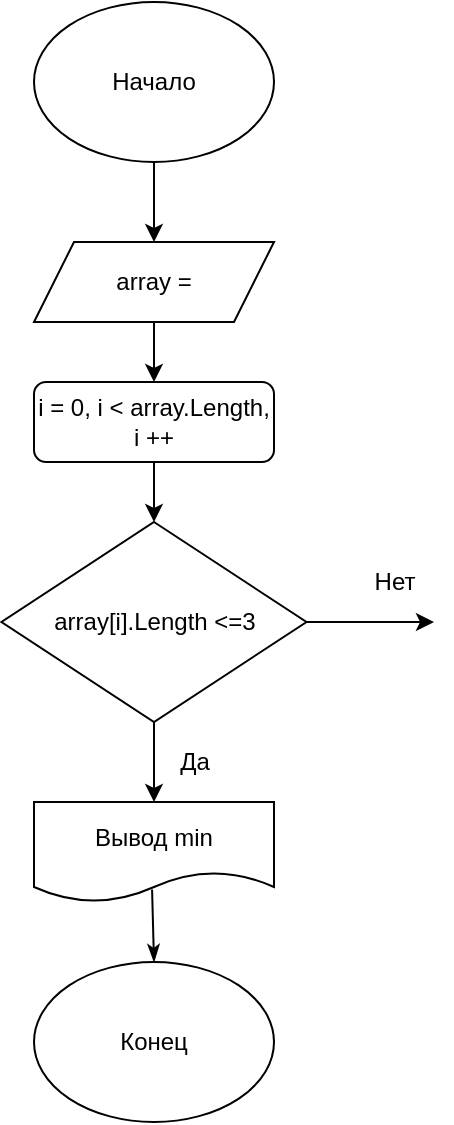 <mxfile version="17.5.0" type="device"><diagram id="Q4RJ7y86Uq4cEXHqYGH4" name="Page-1"><mxGraphModel dx="820" dy="453" grid="1" gridSize="10" guides="1" tooltips="1" connect="1" arrows="1" fold="1" page="1" pageScale="1" pageWidth="827" pageHeight="1169" math="0" shadow="0"><root><mxCell id="0"/><mxCell id="1" parent="0"/><mxCell id="AoC8MpwUoSiFK27d0DXC-3" value="" style="edgeStyle=orthogonalEdgeStyle;rounded=0;orthogonalLoop=1;jettySize=auto;html=1;" parent="1" source="AoC8MpwUoSiFK27d0DXC-1" target="AoC8MpwUoSiFK27d0DXC-2" edge="1"><mxGeometry relative="1" as="geometry"/></mxCell><mxCell id="AoC8MpwUoSiFK27d0DXC-1" value="Начало" style="ellipse;whiteSpace=wrap;html=1;" parent="1" vertex="1"><mxGeometry x="360" width="120" height="80" as="geometry"/></mxCell><mxCell id="UAyujfQKtzs02ytlgVdd-6" style="edgeStyle=orthogonalEdgeStyle;rounded=0;orthogonalLoop=1;jettySize=auto;html=1;exitX=0.5;exitY=1;exitDx=0;exitDy=0;entryX=0.5;entryY=0;entryDx=0;entryDy=0;" edge="1" parent="1" source="AoC8MpwUoSiFK27d0DXC-2" target="UAyujfQKtzs02ytlgVdd-4"><mxGeometry relative="1" as="geometry"/></mxCell><mxCell id="AoC8MpwUoSiFK27d0DXC-2" value="array =" style="shape=parallelogram;perimeter=parallelogramPerimeter;whiteSpace=wrap;html=1;fixedSize=1;" parent="1" vertex="1"><mxGeometry x="360" y="120" width="120" height="40" as="geometry"/></mxCell><mxCell id="AoC8MpwUoSiFK27d0DXC-19" style="edgeStyle=orthogonalEdgeStyle;rounded=0;orthogonalLoop=1;jettySize=auto;html=1;exitX=0.5;exitY=1;exitDx=0;exitDy=0;" parent="1" source="AoC8MpwUoSiFK27d0DXC-12" edge="1"><mxGeometry relative="1" as="geometry"><mxPoint x="420" y="400" as="targetPoint"/></mxGeometry></mxCell><mxCell id="AoC8MpwUoSiFK27d0DXC-20" style="edgeStyle=orthogonalEdgeStyle;rounded=0;orthogonalLoop=1;jettySize=auto;html=1;exitX=1;exitY=0.5;exitDx=0;exitDy=0;" parent="1" source="AoC8MpwUoSiFK27d0DXC-12" edge="1"><mxGeometry relative="1" as="geometry"><mxPoint x="560" y="310" as="targetPoint"/></mxGeometry></mxCell><mxCell id="AoC8MpwUoSiFK27d0DXC-12" value="array[i].Length &amp;lt;=3" style="rhombus;whiteSpace=wrap;html=1;" parent="1" vertex="1"><mxGeometry x="343.75" y="260" width="152.5" height="100" as="geometry"/></mxCell><mxCell id="AoC8MpwUoSiFK27d0DXC-22" value="Нет" style="text;html=1;align=center;verticalAlign=middle;resizable=0;points=[];autosize=1;strokeColor=none;fillColor=none;" parent="1" vertex="1"><mxGeometry x="520" y="280" width="40" height="20" as="geometry"/></mxCell><mxCell id="AoC8MpwUoSiFK27d0DXC-24" value="Да" style="text;html=1;align=center;verticalAlign=middle;resizable=0;points=[];autosize=1;strokeColor=none;fillColor=none;" parent="1" vertex="1"><mxGeometry x="425" y="370" width="30" height="20" as="geometry"/></mxCell><mxCell id="AoC8MpwUoSiFK27d0DXC-48" style="rounded=0;orthogonalLoop=1;jettySize=auto;html=1;startArrow=none;startFill=0;endArrow=classicThin;endFill=1;exitX=0.492;exitY=0.875;exitDx=0;exitDy=0;exitPerimeter=0;entryX=0.5;entryY=0;entryDx=0;entryDy=0;" parent="1" source="AoC8MpwUoSiFK27d0DXC-44" edge="1" target="AoC8MpwUoSiFK27d0DXC-49"><mxGeometry relative="1" as="geometry"><mxPoint x="450" y="460" as="targetPoint"/></mxGeometry></mxCell><mxCell id="AoC8MpwUoSiFK27d0DXC-44" value="Вывод min" style="shape=document;whiteSpace=wrap;html=1;boundedLbl=1;" parent="1" vertex="1"><mxGeometry x="360" y="400" width="120" height="50" as="geometry"/></mxCell><mxCell id="AoC8MpwUoSiFK27d0DXC-49" value="Конец" style="ellipse;whiteSpace=wrap;html=1;" parent="1" vertex="1"><mxGeometry x="360" y="480" width="120" height="80" as="geometry"/></mxCell><mxCell id="UAyujfQKtzs02ytlgVdd-7" style="edgeStyle=orthogonalEdgeStyle;rounded=0;orthogonalLoop=1;jettySize=auto;html=1;exitX=0.5;exitY=1;exitDx=0;exitDy=0;entryX=0.5;entryY=0;entryDx=0;entryDy=0;" edge="1" parent="1" source="UAyujfQKtzs02ytlgVdd-4" target="AoC8MpwUoSiFK27d0DXC-12"><mxGeometry relative="1" as="geometry"><mxPoint x="420" y="240" as="targetPoint"/></mxGeometry></mxCell><mxCell id="UAyujfQKtzs02ytlgVdd-4" value="i = 0, i &amp;lt; array.Length, i ++" style="rounded=1;whiteSpace=wrap;html=1;" vertex="1" parent="1"><mxGeometry x="360" y="190" width="120" height="40" as="geometry"/></mxCell></root></mxGraphModel></diagram></mxfile>